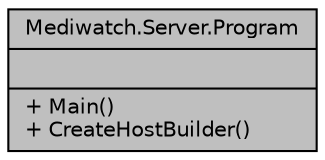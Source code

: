 digraph "Mediwatch.Server.Program"
{
 // INTERACTIVE_SVG=YES
 // LATEX_PDF_SIZE
  edge [fontname="Helvetica",fontsize="10",labelfontname="Helvetica",labelfontsize="10"];
  node [fontname="Helvetica",fontsize="10",shape=record];
  Node1 [label="{Mediwatch.Server.Program\n||+ Main()\l+ CreateHostBuilder()\l}",height=0.2,width=0.4,color="black", fillcolor="grey75", style="filled", fontcolor="black",tooltip=" "];
}
